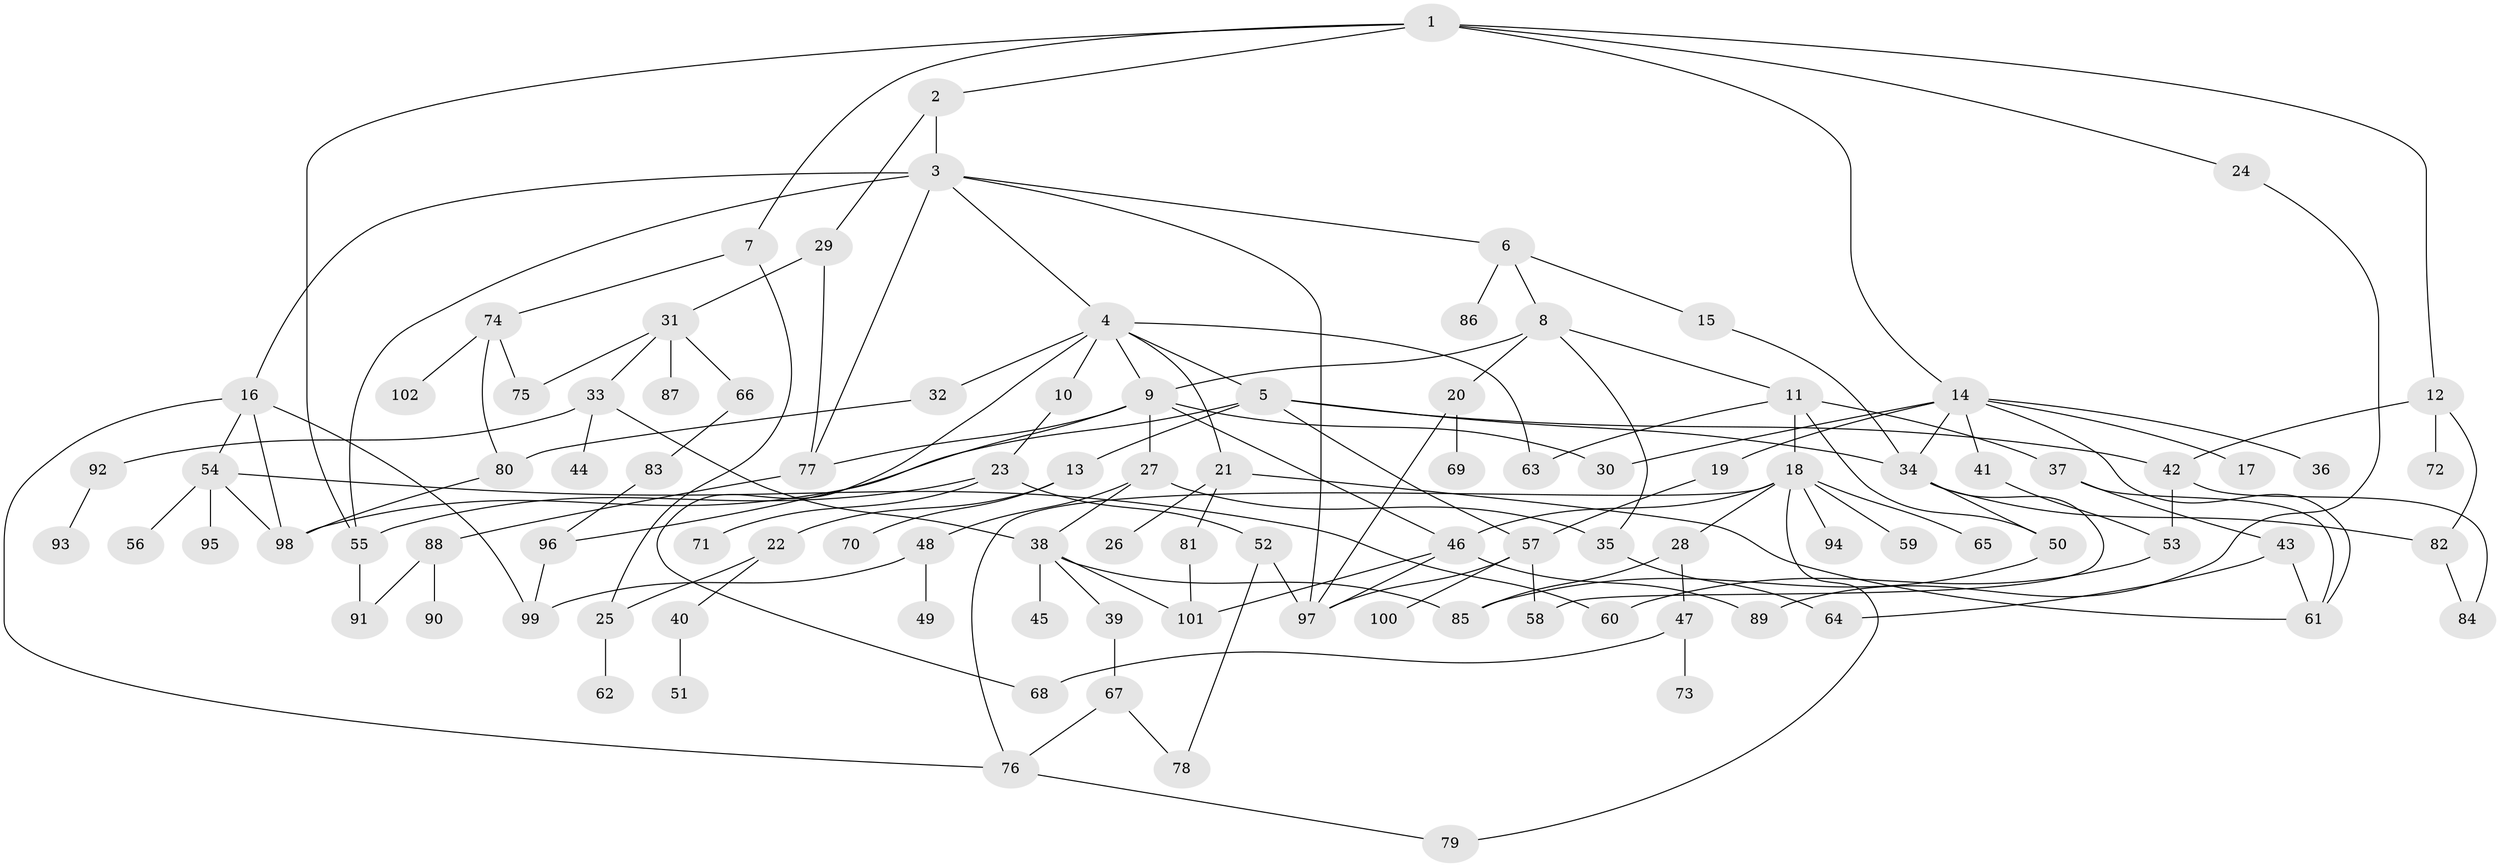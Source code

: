 // coarse degree distribution, {12: 0.014084507042253521, 3: 0.23943661971830985, 8: 0.04225352112676056, 10: 0.014084507042253521, 4: 0.14084507042253522, 9: 0.014084507042253521, 2: 0.18309859154929578, 1: 0.2535211267605634, 6: 0.04225352112676056, 5: 0.056338028169014086}
// Generated by graph-tools (version 1.1) at 2025/51/02/27/25 19:51:41]
// undirected, 102 vertices, 149 edges
graph export_dot {
graph [start="1"]
  node [color=gray90,style=filled];
  1;
  2;
  3;
  4;
  5;
  6;
  7;
  8;
  9;
  10;
  11;
  12;
  13;
  14;
  15;
  16;
  17;
  18;
  19;
  20;
  21;
  22;
  23;
  24;
  25;
  26;
  27;
  28;
  29;
  30;
  31;
  32;
  33;
  34;
  35;
  36;
  37;
  38;
  39;
  40;
  41;
  42;
  43;
  44;
  45;
  46;
  47;
  48;
  49;
  50;
  51;
  52;
  53;
  54;
  55;
  56;
  57;
  58;
  59;
  60;
  61;
  62;
  63;
  64;
  65;
  66;
  67;
  68;
  69;
  70;
  71;
  72;
  73;
  74;
  75;
  76;
  77;
  78;
  79;
  80;
  81;
  82;
  83;
  84;
  85;
  86;
  87;
  88;
  89;
  90;
  91;
  92;
  93;
  94;
  95;
  96;
  97;
  98;
  99;
  100;
  101;
  102;
  1 -- 2;
  1 -- 7;
  1 -- 12;
  1 -- 14;
  1 -- 24;
  1 -- 55;
  2 -- 3;
  2 -- 29;
  3 -- 4;
  3 -- 6;
  3 -- 16;
  3 -- 77;
  3 -- 55;
  3 -- 97;
  4 -- 5;
  4 -- 10;
  4 -- 21;
  4 -- 32;
  4 -- 68;
  4 -- 63;
  4 -- 9;
  5 -- 13;
  5 -- 42;
  5 -- 57;
  5 -- 98;
  5 -- 34;
  6 -- 8;
  6 -- 15;
  6 -- 86;
  7 -- 74;
  7 -- 25;
  8 -- 9;
  8 -- 11;
  8 -- 20;
  8 -- 35;
  9 -- 27;
  9 -- 46;
  9 -- 96;
  9 -- 77;
  9 -- 30;
  10 -- 23;
  11 -- 18;
  11 -- 37;
  11 -- 50;
  11 -- 63;
  12 -- 72;
  12 -- 42;
  12 -- 82;
  13 -- 22;
  13 -- 70;
  14 -- 17;
  14 -- 19;
  14 -- 30;
  14 -- 34;
  14 -- 36;
  14 -- 41;
  14 -- 61;
  15 -- 34;
  16 -- 54;
  16 -- 99;
  16 -- 98;
  16 -- 76;
  18 -- 28;
  18 -- 59;
  18 -- 65;
  18 -- 76;
  18 -- 94;
  18 -- 79;
  18 -- 46;
  19 -- 57;
  20 -- 69;
  20 -- 97;
  21 -- 26;
  21 -- 81;
  21 -- 61;
  22 -- 25;
  22 -- 40;
  23 -- 52;
  23 -- 71;
  23 -- 55;
  24 -- 89;
  25 -- 62;
  27 -- 35;
  27 -- 48;
  27 -- 38;
  28 -- 47;
  28 -- 85;
  29 -- 31;
  29 -- 77;
  31 -- 33;
  31 -- 66;
  31 -- 87;
  31 -- 75;
  32 -- 80;
  33 -- 38;
  33 -- 44;
  33 -- 92;
  34 -- 82;
  34 -- 58;
  34 -- 50;
  35 -- 64;
  37 -- 43;
  37 -- 61;
  38 -- 39;
  38 -- 45;
  38 -- 85;
  38 -- 101;
  39 -- 67;
  40 -- 51;
  41 -- 53;
  42 -- 84;
  42 -- 53;
  43 -- 64;
  43 -- 61;
  46 -- 97;
  46 -- 101;
  46 -- 89;
  47 -- 68;
  47 -- 73;
  48 -- 49;
  48 -- 99;
  50 -- 85;
  52 -- 78;
  52 -- 97;
  53 -- 60;
  54 -- 56;
  54 -- 60;
  54 -- 95;
  54 -- 98;
  55 -- 91;
  57 -- 58;
  57 -- 100;
  57 -- 97;
  66 -- 83;
  67 -- 76;
  67 -- 78;
  74 -- 75;
  74 -- 102;
  74 -- 80;
  76 -- 79;
  77 -- 88;
  80 -- 98;
  81 -- 101;
  82 -- 84;
  83 -- 96;
  88 -- 90;
  88 -- 91;
  92 -- 93;
  96 -- 99;
}
